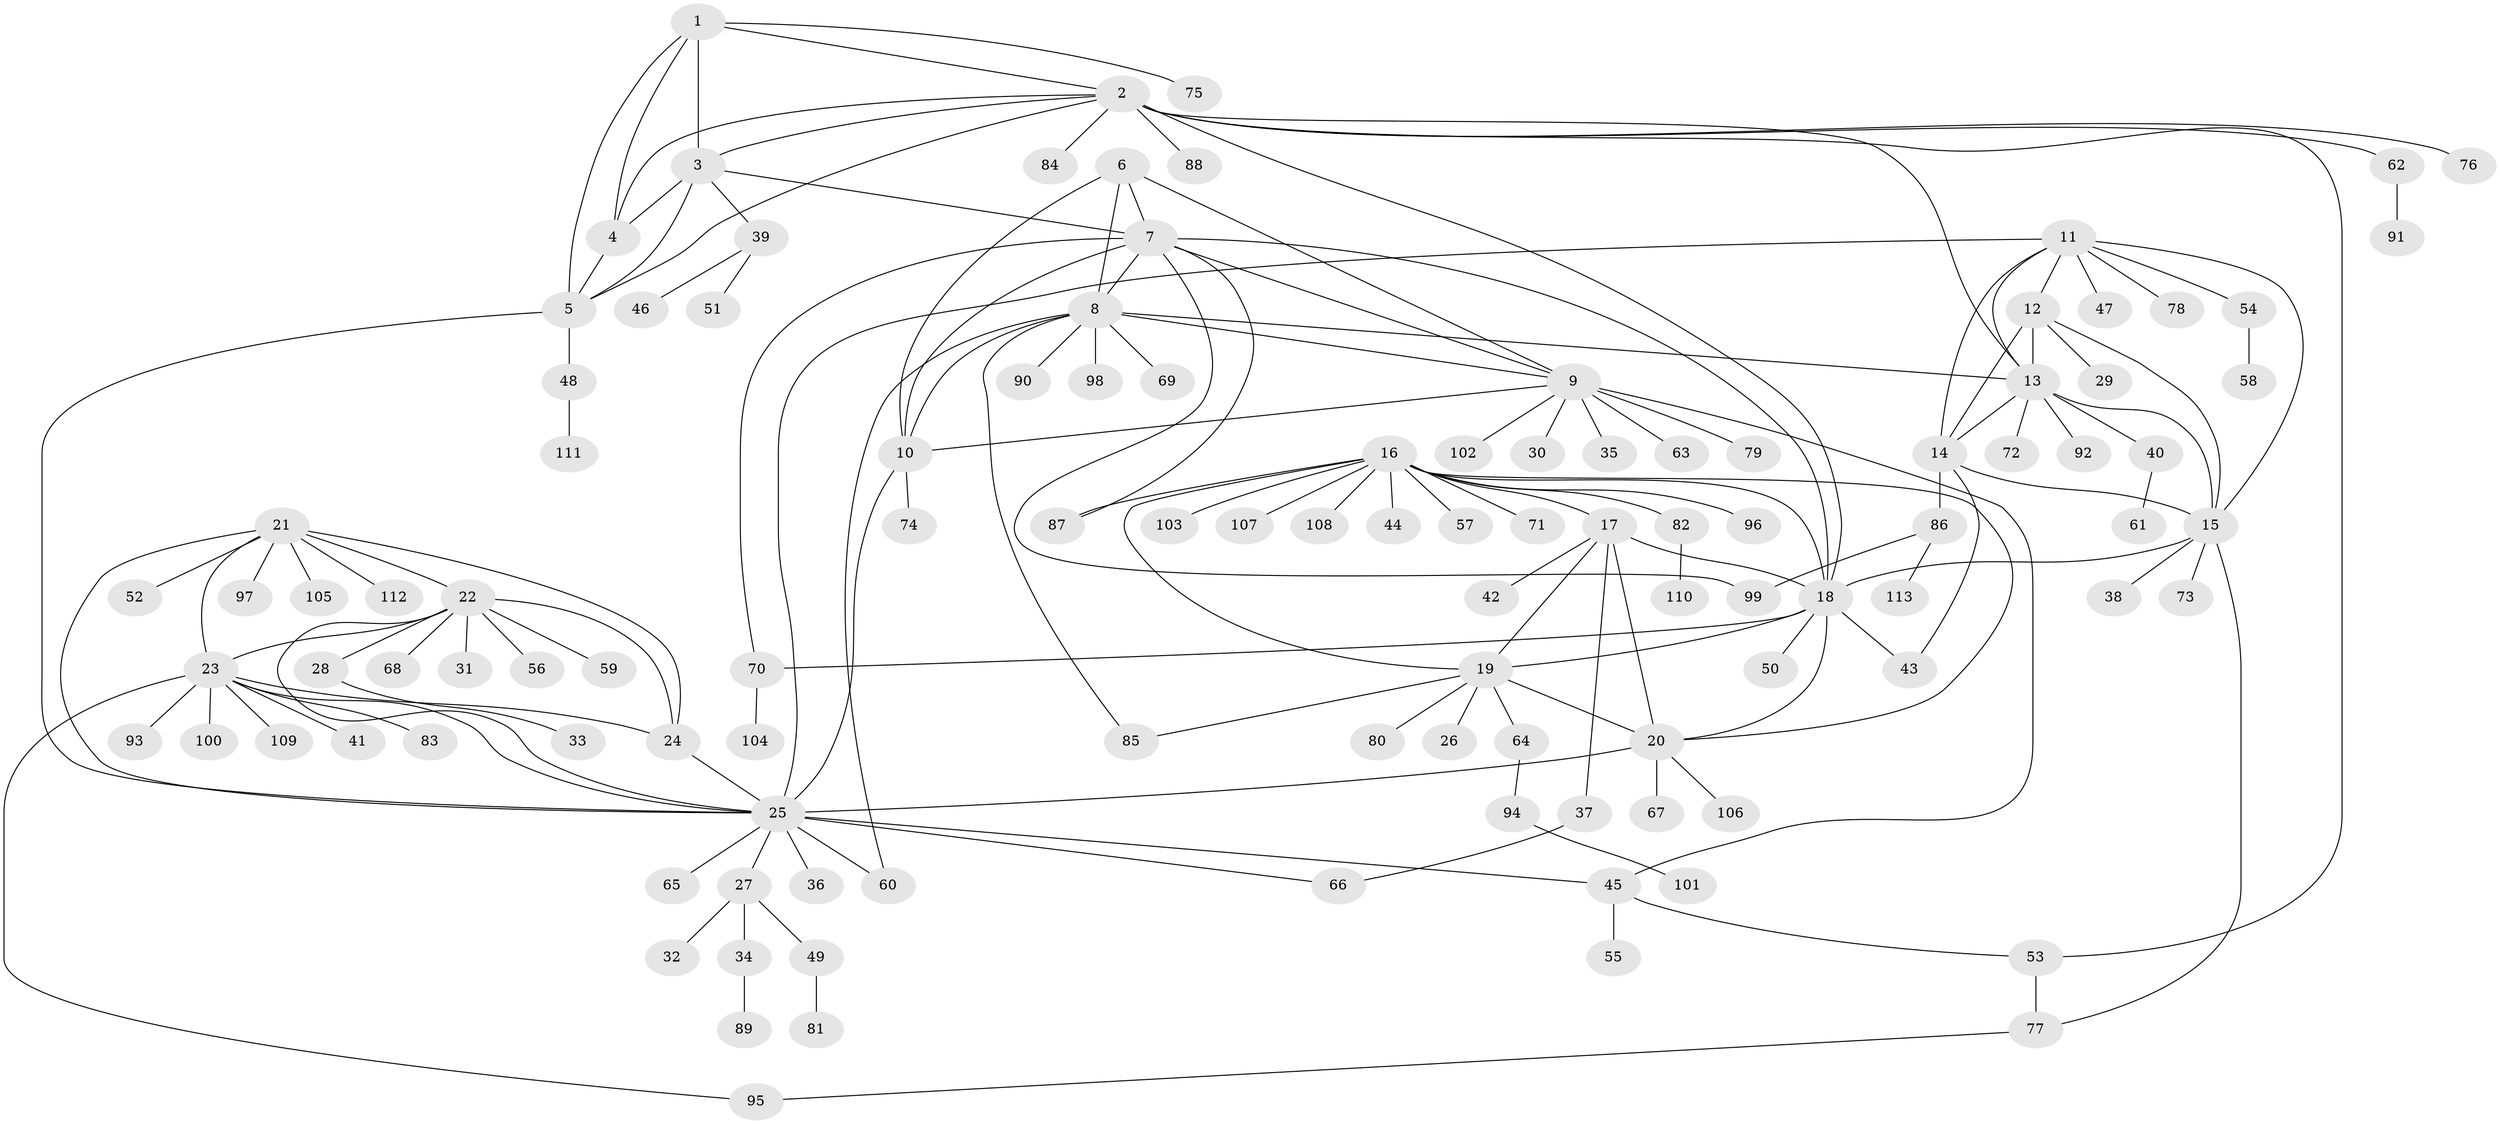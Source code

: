 // Generated by graph-tools (version 1.1) at 2025/16/03/09/25 04:16:02]
// undirected, 113 vertices, 159 edges
graph export_dot {
graph [start="1"]
  node [color=gray90,style=filled];
  1;
  2;
  3;
  4;
  5;
  6;
  7;
  8;
  9;
  10;
  11;
  12;
  13;
  14;
  15;
  16;
  17;
  18;
  19;
  20;
  21;
  22;
  23;
  24;
  25;
  26;
  27;
  28;
  29;
  30;
  31;
  32;
  33;
  34;
  35;
  36;
  37;
  38;
  39;
  40;
  41;
  42;
  43;
  44;
  45;
  46;
  47;
  48;
  49;
  50;
  51;
  52;
  53;
  54;
  55;
  56;
  57;
  58;
  59;
  60;
  61;
  62;
  63;
  64;
  65;
  66;
  67;
  68;
  69;
  70;
  71;
  72;
  73;
  74;
  75;
  76;
  77;
  78;
  79;
  80;
  81;
  82;
  83;
  84;
  85;
  86;
  87;
  88;
  89;
  90;
  91;
  92;
  93;
  94;
  95;
  96;
  97;
  98;
  99;
  100;
  101;
  102;
  103;
  104;
  105;
  106;
  107;
  108;
  109;
  110;
  111;
  112;
  113;
  1 -- 2;
  1 -- 3;
  1 -- 4;
  1 -- 5;
  1 -- 75;
  2 -- 3;
  2 -- 4;
  2 -- 5;
  2 -- 13;
  2 -- 18;
  2 -- 53;
  2 -- 62;
  2 -- 76;
  2 -- 84;
  2 -- 88;
  3 -- 4;
  3 -- 5;
  3 -- 7;
  3 -- 39;
  4 -- 5;
  5 -- 25;
  5 -- 48;
  6 -- 7;
  6 -- 8;
  6 -- 9;
  6 -- 10;
  7 -- 8;
  7 -- 9;
  7 -- 10;
  7 -- 18;
  7 -- 70;
  7 -- 87;
  7 -- 99;
  8 -- 9;
  8 -- 10;
  8 -- 13;
  8 -- 60;
  8 -- 69;
  8 -- 85;
  8 -- 90;
  8 -- 98;
  9 -- 10;
  9 -- 30;
  9 -- 35;
  9 -- 45;
  9 -- 63;
  9 -- 79;
  9 -- 102;
  10 -- 25;
  10 -- 74;
  11 -- 12;
  11 -- 13;
  11 -- 14;
  11 -- 15;
  11 -- 25;
  11 -- 47;
  11 -- 54;
  11 -- 78;
  12 -- 13;
  12 -- 14;
  12 -- 15;
  12 -- 29;
  13 -- 14;
  13 -- 15;
  13 -- 40;
  13 -- 72;
  13 -- 92;
  14 -- 15;
  14 -- 43;
  14 -- 86;
  15 -- 18;
  15 -- 38;
  15 -- 73;
  15 -- 77;
  16 -- 17;
  16 -- 18;
  16 -- 19;
  16 -- 20;
  16 -- 44;
  16 -- 57;
  16 -- 71;
  16 -- 82;
  16 -- 87;
  16 -- 96;
  16 -- 103;
  16 -- 107;
  16 -- 108;
  17 -- 18;
  17 -- 19;
  17 -- 20;
  17 -- 37;
  17 -- 42;
  18 -- 19;
  18 -- 20;
  18 -- 43;
  18 -- 50;
  18 -- 70;
  19 -- 20;
  19 -- 26;
  19 -- 64;
  19 -- 80;
  19 -- 85;
  20 -- 25;
  20 -- 67;
  20 -- 106;
  21 -- 22;
  21 -- 23;
  21 -- 24;
  21 -- 25;
  21 -- 52;
  21 -- 97;
  21 -- 105;
  21 -- 112;
  22 -- 23;
  22 -- 24;
  22 -- 25;
  22 -- 28;
  22 -- 31;
  22 -- 56;
  22 -- 59;
  22 -- 68;
  23 -- 24;
  23 -- 25;
  23 -- 41;
  23 -- 83;
  23 -- 93;
  23 -- 95;
  23 -- 100;
  23 -- 109;
  24 -- 25;
  25 -- 27;
  25 -- 36;
  25 -- 45;
  25 -- 60;
  25 -- 65;
  25 -- 66;
  27 -- 32;
  27 -- 34;
  27 -- 49;
  28 -- 33;
  34 -- 89;
  37 -- 66;
  39 -- 46;
  39 -- 51;
  40 -- 61;
  45 -- 53;
  45 -- 55;
  48 -- 111;
  49 -- 81;
  53 -- 77;
  54 -- 58;
  62 -- 91;
  64 -- 94;
  70 -- 104;
  77 -- 95;
  82 -- 110;
  86 -- 99;
  86 -- 113;
  94 -- 101;
}
